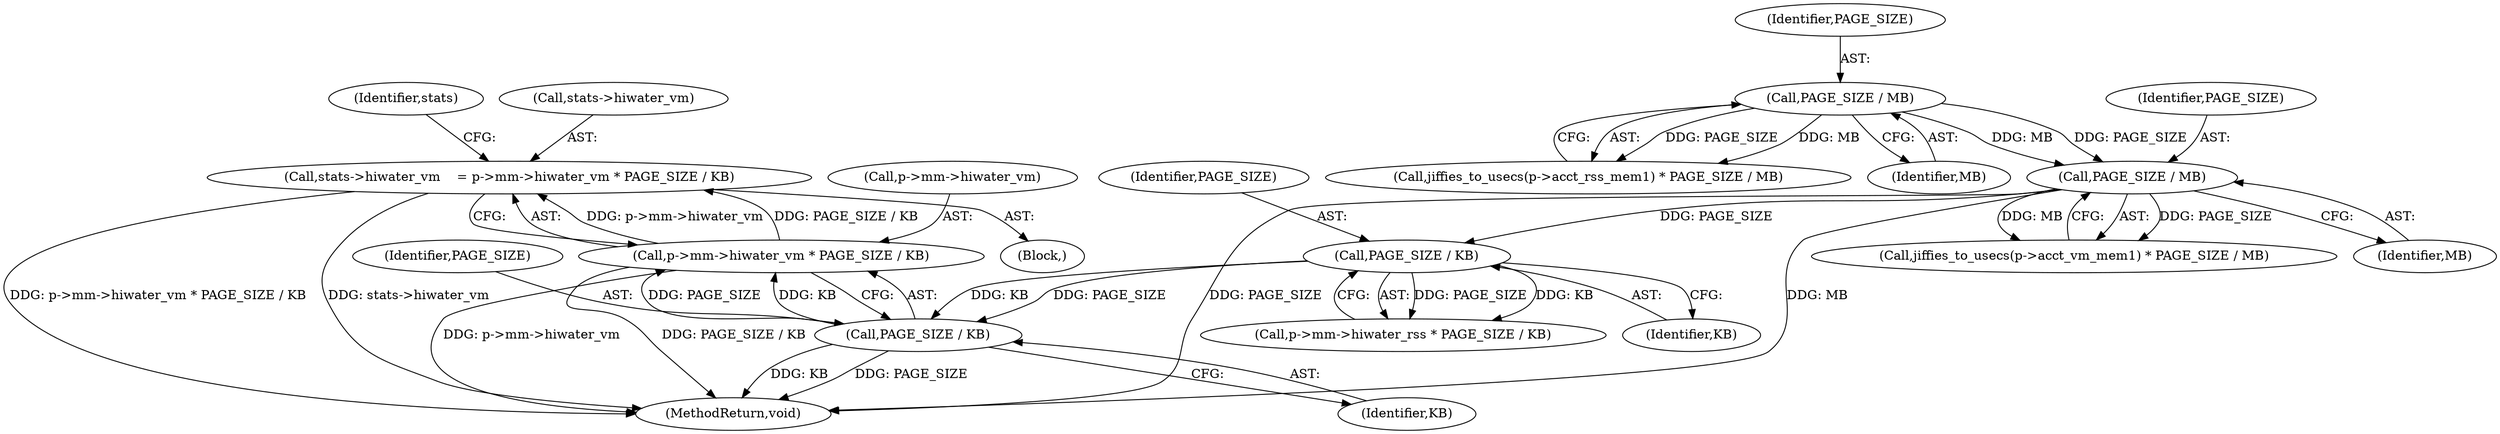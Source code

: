 digraph "0_linux_f0ec1aaf54caddd21c259aea8b2ecfbde4ee4fb9@integer" {
"1000148" [label="(Call,stats->hiwater_vm    = p->mm->hiwater_vm * PAGE_SIZE / KB)"];
"1000152" [label="(Call,p->mm->hiwater_vm * PAGE_SIZE / KB)"];
"1000158" [label="(Call,PAGE_SIZE / KB)"];
"1000145" [label="(Call,PAGE_SIZE / KB)"];
"1000127" [label="(Call,PAGE_SIZE / MB)"];
"1000115" [label="(Call,PAGE_SIZE / MB)"];
"1000128" [label="(Identifier,PAGE_SIZE)"];
"1000146" [label="(Identifier,PAGE_SIZE)"];
"1000139" [label="(Call,p->mm->hiwater_rss * PAGE_SIZE / KB)"];
"1000115" [label="(Call,PAGE_SIZE / MB)"];
"1000127" [label="(Call,PAGE_SIZE / MB)"];
"1000116" [label="(Identifier,PAGE_SIZE)"];
"1000110" [label="(Call,jiffies_to_usecs(p->acct_rss_mem1) * PAGE_SIZE / MB)"];
"1000145" [label="(Call,PAGE_SIZE / KB)"];
"1000149" [label="(Call,stats->hiwater_vm)"];
"1000122" [label="(Call,jiffies_to_usecs(p->acct_vm_mem1) * PAGE_SIZE / MB)"];
"1000163" [label="(Identifier,stats)"];
"1000148" [label="(Call,stats->hiwater_vm    = p->mm->hiwater_vm * PAGE_SIZE / KB)"];
"1000160" [label="(Identifier,KB)"];
"1000117" [label="(Identifier,MB)"];
"1000129" [label="(Identifier,MB)"];
"1000152" [label="(Call,p->mm->hiwater_vm * PAGE_SIZE / KB)"];
"1000153" [label="(Call,p->mm->hiwater_vm)"];
"1000147" [label="(Identifier,KB)"];
"1000189" [label="(MethodReturn,void)"];
"1000158" [label="(Call,PAGE_SIZE / KB)"];
"1000159" [label="(Identifier,PAGE_SIZE)"];
"1000134" [label="(Block,)"];
"1000148" -> "1000134"  [label="AST: "];
"1000148" -> "1000152"  [label="CFG: "];
"1000149" -> "1000148"  [label="AST: "];
"1000152" -> "1000148"  [label="AST: "];
"1000163" -> "1000148"  [label="CFG: "];
"1000148" -> "1000189"  [label="DDG: p->mm->hiwater_vm * PAGE_SIZE / KB"];
"1000148" -> "1000189"  [label="DDG: stats->hiwater_vm"];
"1000152" -> "1000148"  [label="DDG: p->mm->hiwater_vm"];
"1000152" -> "1000148"  [label="DDG: PAGE_SIZE / KB"];
"1000152" -> "1000158"  [label="CFG: "];
"1000153" -> "1000152"  [label="AST: "];
"1000158" -> "1000152"  [label="AST: "];
"1000152" -> "1000189"  [label="DDG: PAGE_SIZE / KB"];
"1000152" -> "1000189"  [label="DDG: p->mm->hiwater_vm"];
"1000158" -> "1000152"  [label="DDG: PAGE_SIZE"];
"1000158" -> "1000152"  [label="DDG: KB"];
"1000158" -> "1000160"  [label="CFG: "];
"1000159" -> "1000158"  [label="AST: "];
"1000160" -> "1000158"  [label="AST: "];
"1000158" -> "1000189"  [label="DDG: KB"];
"1000158" -> "1000189"  [label="DDG: PAGE_SIZE"];
"1000145" -> "1000158"  [label="DDG: PAGE_SIZE"];
"1000145" -> "1000158"  [label="DDG: KB"];
"1000145" -> "1000139"  [label="AST: "];
"1000145" -> "1000147"  [label="CFG: "];
"1000146" -> "1000145"  [label="AST: "];
"1000147" -> "1000145"  [label="AST: "];
"1000139" -> "1000145"  [label="CFG: "];
"1000145" -> "1000139"  [label="DDG: PAGE_SIZE"];
"1000145" -> "1000139"  [label="DDG: KB"];
"1000127" -> "1000145"  [label="DDG: PAGE_SIZE"];
"1000127" -> "1000122"  [label="AST: "];
"1000127" -> "1000129"  [label="CFG: "];
"1000128" -> "1000127"  [label="AST: "];
"1000129" -> "1000127"  [label="AST: "];
"1000122" -> "1000127"  [label="CFG: "];
"1000127" -> "1000189"  [label="DDG: PAGE_SIZE"];
"1000127" -> "1000189"  [label="DDG: MB"];
"1000127" -> "1000122"  [label="DDG: PAGE_SIZE"];
"1000127" -> "1000122"  [label="DDG: MB"];
"1000115" -> "1000127"  [label="DDG: PAGE_SIZE"];
"1000115" -> "1000127"  [label="DDG: MB"];
"1000115" -> "1000110"  [label="AST: "];
"1000115" -> "1000117"  [label="CFG: "];
"1000116" -> "1000115"  [label="AST: "];
"1000117" -> "1000115"  [label="AST: "];
"1000110" -> "1000115"  [label="CFG: "];
"1000115" -> "1000110"  [label="DDG: PAGE_SIZE"];
"1000115" -> "1000110"  [label="DDG: MB"];
}
